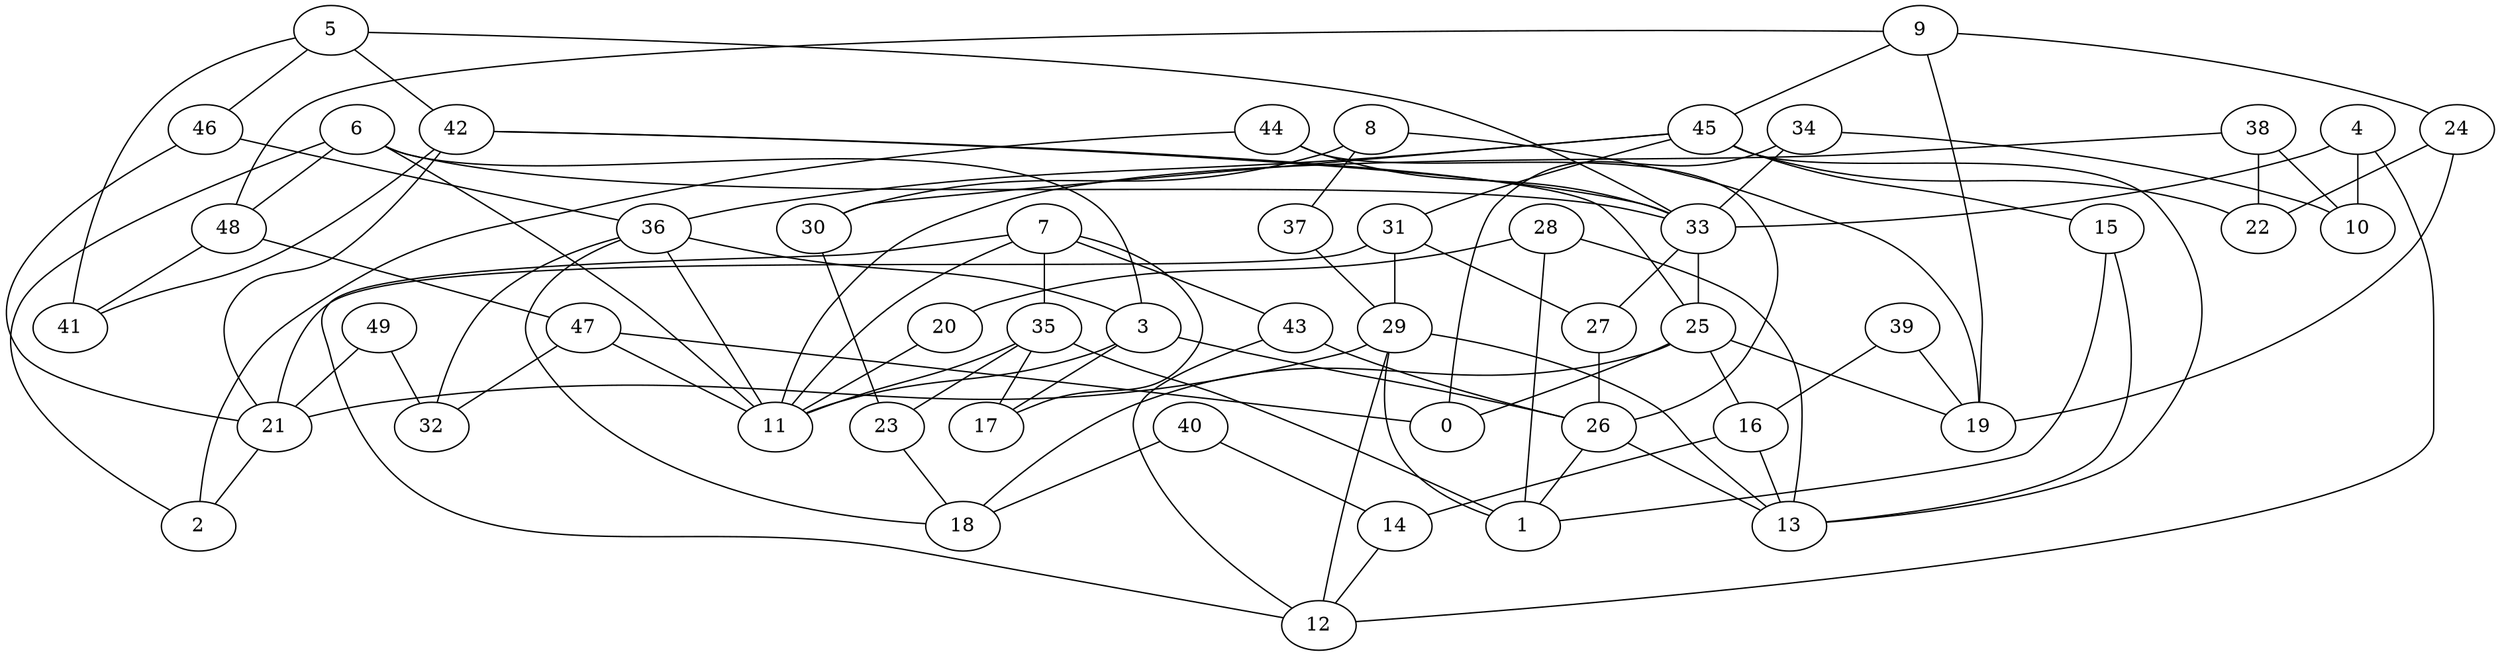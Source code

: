 digraph GG_graph {

subgraph G_graph {
edge [color = black]
"15" -> "1" [dir = none]
"15" -> "13" [dir = none]
"25" -> "19" [dir = none]
"25" -> "0" [dir = none]
"25" -> "18" [dir = none]
"25" -> "16" [dir = none]
"26" -> "1" [dir = none]
"26" -> "13" [dir = none]
"49" -> "21" [dir = none]
"49" -> "32" [dir = none]
"42" -> "41" [dir = none]
"42" -> "25" [dir = none]
"42" -> "33" [dir = none]
"42" -> "21" [dir = none]
"4" -> "33" [dir = none]
"4" -> "12" [dir = none]
"4" -> "10" [dir = none]
"5" -> "41" [dir = none]
"5" -> "46" [dir = none]
"5" -> "33" [dir = none]
"5" -> "42" [dir = none]
"46" -> "21" [dir = none]
"46" -> "36" [dir = none]
"48" -> "47" [dir = none]
"48" -> "41" [dir = none]
"28" -> "20" [dir = none]
"28" -> "1" [dir = none]
"28" -> "13" [dir = none]
"44" -> "33" [dir = none]
"44" -> "26" [dir = none]
"44" -> "2" [dir = none]
"29" -> "12" [dir = none]
"29" -> "13" [dir = none]
"29" -> "21" [dir = none]
"29" -> "1" [dir = none]
"37" -> "29" [dir = none]
"14" -> "12" [dir = none]
"34" -> "33" [dir = none]
"34" -> "10" [dir = none]
"34" -> "0" [dir = none]
"9" -> "24" [dir = none]
"9" -> "45" [dir = none]
"9" -> "19" [dir = none]
"9" -> "48" [dir = none]
"36" -> "11" [dir = none]
"36" -> "32" [dir = none]
"36" -> "3" [dir = none]
"36" -> "18" [dir = none]
"8" -> "19" [dir = none]
"8" -> "30" [dir = none]
"8" -> "37" [dir = none]
"38" -> "22" [dir = none]
"38" -> "11" [dir = none]
"38" -> "10" [dir = none]
"24" -> "19" [dir = none]
"24" -> "22" [dir = none]
"20" -> "11" [dir = none]
"39" -> "19" [dir = none]
"39" -> "16" [dir = none]
"40" -> "18" [dir = none]
"40" -> "14" [dir = none]
"7" -> "17" [dir = none]
"7" -> "11" [dir = none]
"7" -> "43" [dir = none]
"7" -> "35" [dir = none]
"6" -> "11" [dir = none]
"6" -> "48" [dir = none]
"6" -> "33" [dir = none]
"6" -> "3" [dir = none]
"6" -> "2" [dir = none]
"45" -> "15" [dir = none]
"45" -> "36" [dir = none]
"45" -> "30" [dir = none]
"45" -> "22" [dir = none]
"45" -> "13" [dir = none]
"45" -> "31" [dir = none]
"30" -> "23" [dir = none]
"3" -> "26" [dir = none]
"3" -> "11" [dir = none]
"3" -> "17" [dir = none]
"16" -> "13" [dir = none]
"16" -> "14" [dir = none]
"47" -> "32" [dir = none]
"47" -> "11" [dir = none]
"47" -> "0" [dir = none]
"27" -> "26" [dir = none]
"35" -> "17" [dir = none]
"35" -> "11" [dir = none]
"35" -> "1" [dir = none]
"35" -> "23" [dir = none]
"43" -> "26" [dir = none]
"43" -> "12" [dir = none]
"33" -> "25" [dir = none]
"33" -> "27" [dir = none]
"21" -> "2" [dir = none]
"23" -> "18" [dir = none]
"31" -> "27" [dir = none]
"31" -> "29" [dir = none]
"7" -> "12" [dir = none]
"31" -> "21" [dir = none]
}

}
